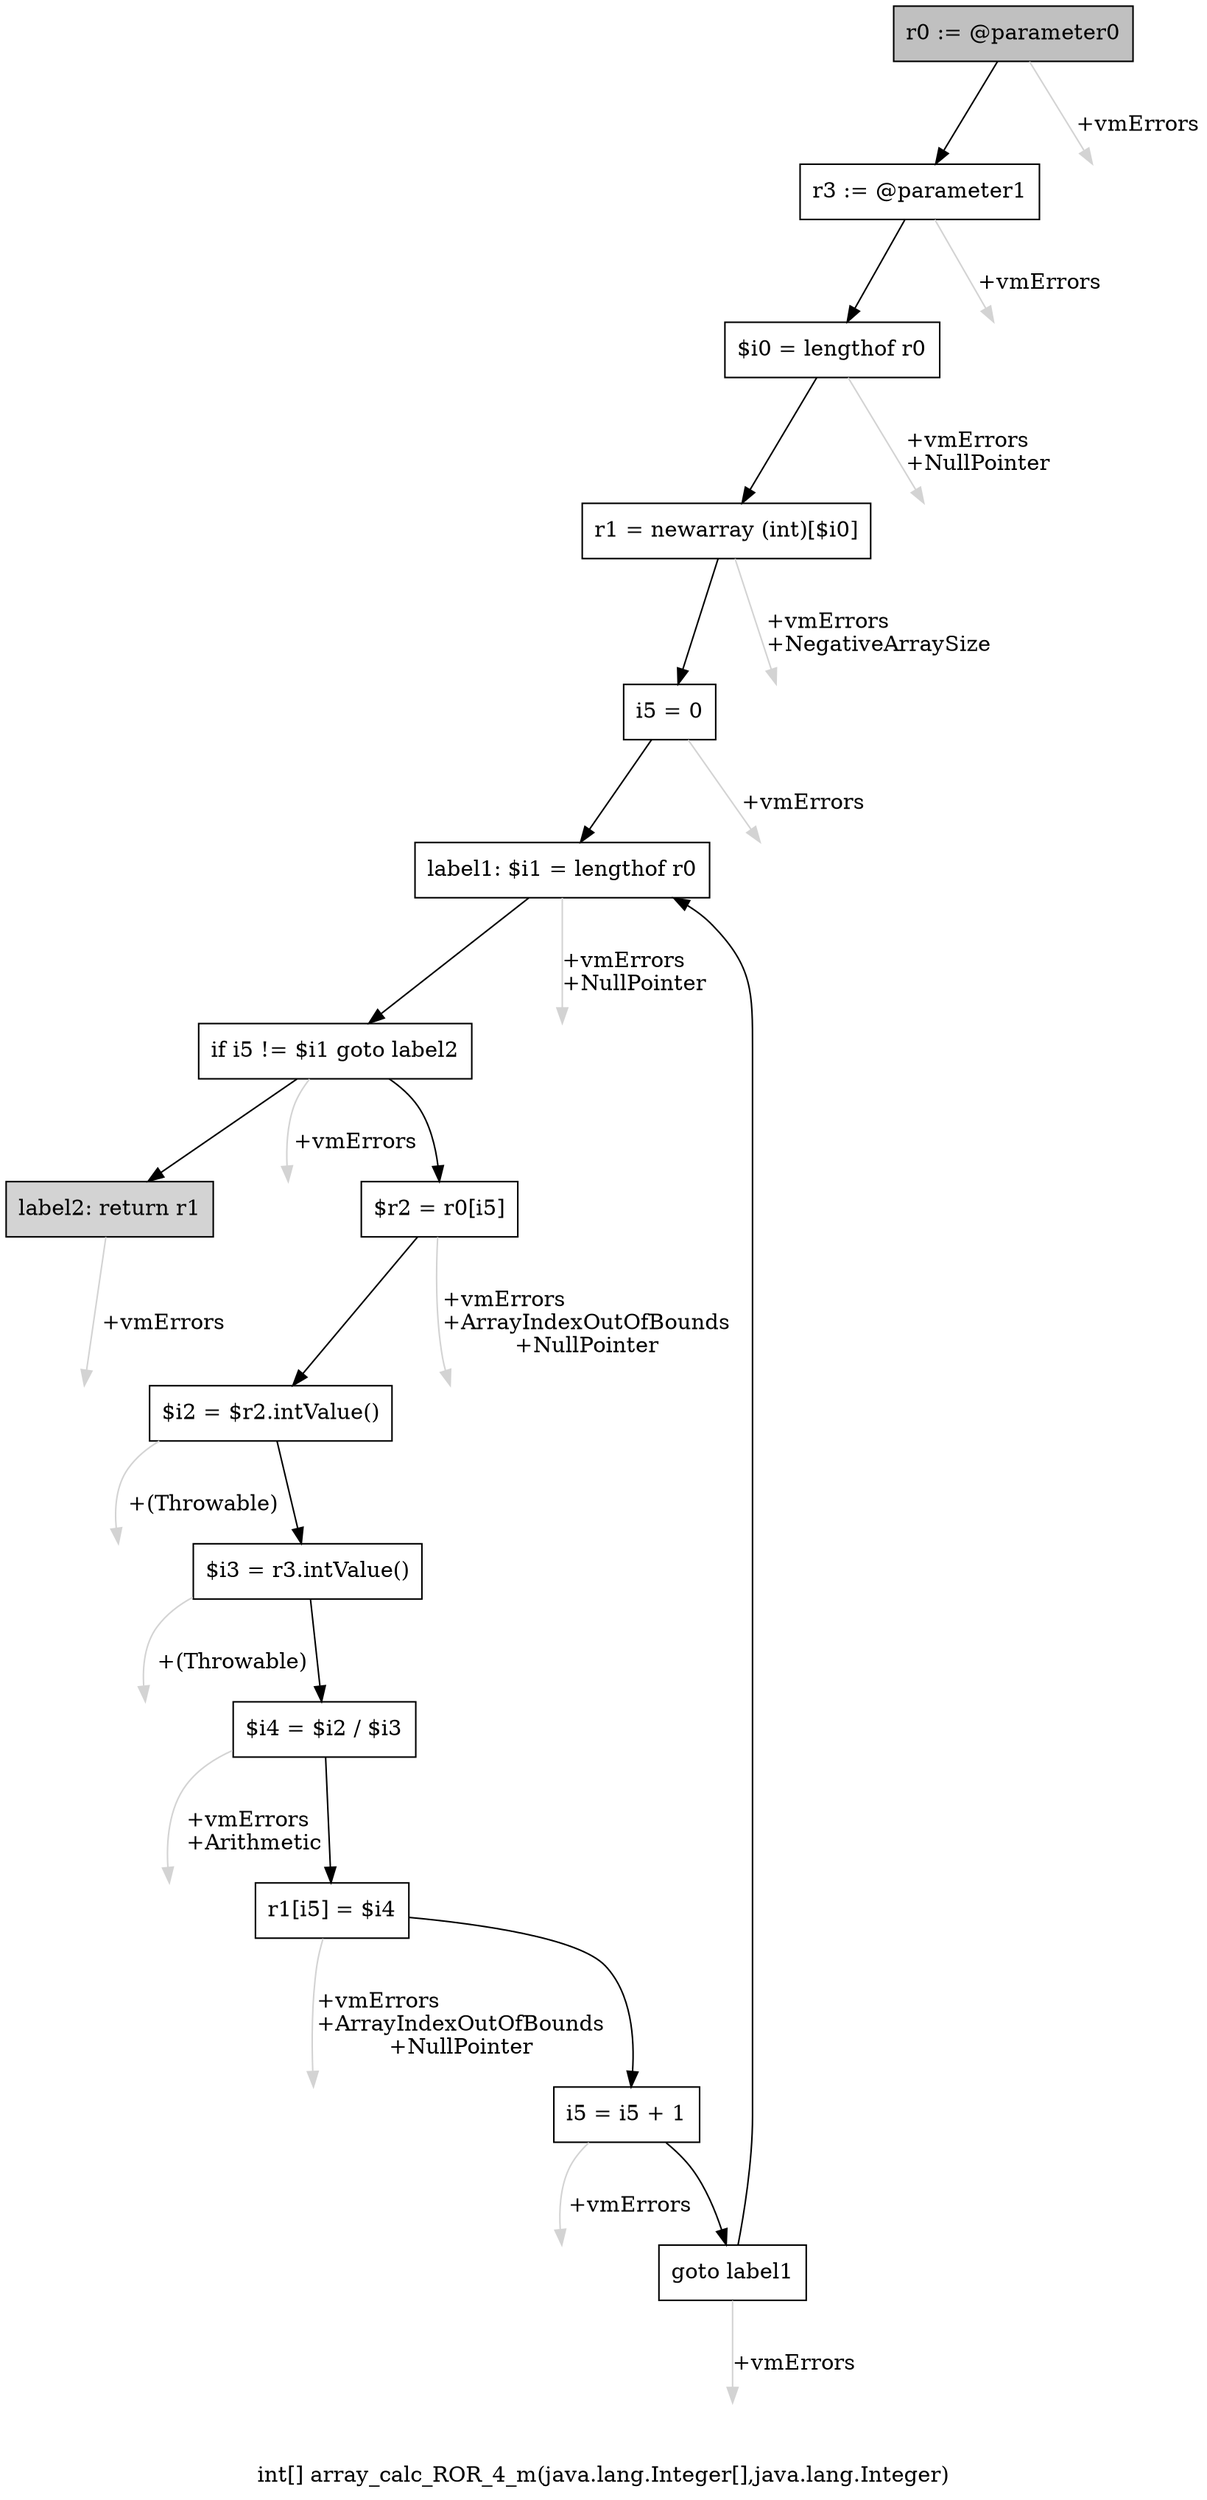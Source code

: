 digraph "int[] array_calc_ROR_4_m(java.lang.Integer[],java.lang.Integer)" {
    label="int[] array_calc_ROR_4_m(java.lang.Integer[],java.lang.Integer)";
    node [shape=box];
    "0" [style=filled,fillcolor=gray,label="r0 := @parameter0",];
    "1" [label="r3 := @parameter1",];
    "0"->"1" [color=black,];
    "15" [style=invis,label="Esc",];
    "0"->"15" [color=lightgray,label="\l+vmErrors",];
    "2" [label="$i0 = lengthof r0",];
    "1"->"2" [color=black,];
    "16" [style=invis,label="Esc",];
    "1"->"16" [color=lightgray,label="\l+vmErrors",];
    "3" [label="r1 = newarray (int)[$i0]",];
    "2"->"3" [color=black,];
    "17" [style=invis,label="Esc",];
    "2"->"17" [color=lightgray,label="\l+vmErrors\l+NullPointer",];
    "4" [label="i5 = 0",];
    "3"->"4" [color=black,];
    "18" [style=invis,label="Esc",];
    "3"->"18" [color=lightgray,label="\l+vmErrors\l+NegativeArraySize",];
    "5" [label="label1: $i1 = lengthof r0",];
    "4"->"5" [color=black,];
    "19" [style=invis,label="Esc",];
    "4"->"19" [color=lightgray,label="\l+vmErrors",];
    "6" [label="if i5 != $i1 goto label2",];
    "5"->"6" [color=black,];
    "20" [style=invis,label="Esc",];
    "5"->"20" [color=lightgray,label="\l+vmErrors\l+NullPointer",];
    "7" [label="$r2 = r0[i5]",];
    "6"->"7" [color=black,];
    "14" [style=filled,fillcolor=lightgray,label="label2: return r1",];
    "6"->"14" [color=black,];
    "21" [style=invis,label="Esc",];
    "6"->"21" [color=lightgray,label="\l+vmErrors",];
    "8" [label="$i2 = $r2.intValue()",];
    "7"->"8" [color=black,];
    "22" [style=invis,label="Esc",];
    "7"->"22" [color=lightgray,label="\l+vmErrors\l+ArrayIndexOutOfBounds\l+NullPointer",];
    "9" [label="$i3 = r3.intValue()",];
    "8"->"9" [color=black,];
    "23" [style=invis,label="Esc",];
    "8"->"23" [color=lightgray,label="\l+(Throwable)",];
    "10" [label="$i4 = $i2 / $i3",];
    "9"->"10" [color=black,];
    "24" [style=invis,label="Esc",];
    "9"->"24" [color=lightgray,label="\l+(Throwable)",];
    "11" [label="r1[i5] = $i4",];
    "10"->"11" [color=black,];
    "25" [style=invis,label="Esc",];
    "10"->"25" [color=lightgray,label="\l+vmErrors\l+Arithmetic",];
    "12" [label="i5 = i5 + 1",];
    "11"->"12" [color=black,];
    "26" [style=invis,label="Esc",];
    "11"->"26" [color=lightgray,label="\l+vmErrors\l+ArrayIndexOutOfBounds\l+NullPointer",];
    "13" [label="goto label1",];
    "12"->"13" [color=black,];
    "27" [style=invis,label="Esc",];
    "12"->"27" [color=lightgray,label="\l+vmErrors",];
    "13"->"5" [color=black,];
    "28" [style=invis,label="Esc",];
    "13"->"28" [color=lightgray,label="\l+vmErrors",];
    "29" [style=invis,label="Esc",];
    "14"->"29" [color=lightgray,label="\l+vmErrors",];
}
